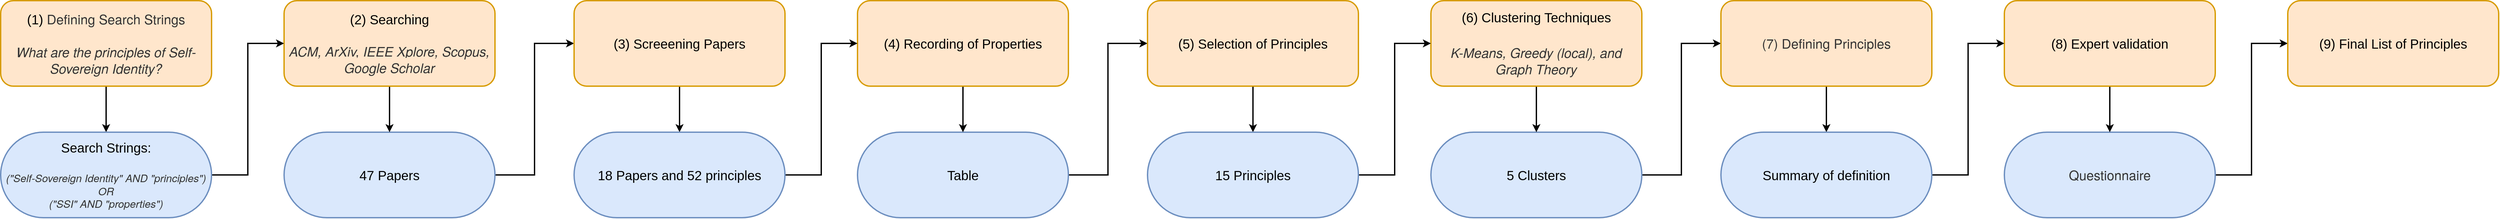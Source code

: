 <mxfile version="26.0.10">
  <diagram name="Page-1" id="4MKXC1HJzjEtTq0z1Fj1">
    <mxGraphModel dx="934" dy="509" grid="1" gridSize="10" guides="1" tooltips="1" connect="1" arrows="1" fold="1" page="1" pageScale="1" pageWidth="850" pageHeight="1100" math="0" shadow="0">
      <root>
        <mxCell id="0" />
        <mxCell id="1" parent="0" />
        <mxCell id="BI0c7nyNpEeYSRL6IFiD-24" style="edgeStyle=orthogonalEdgeStyle;rounded=0;orthogonalLoop=1;jettySize=auto;html=1;strokeWidth=2;" parent="1" source="BI0c7nyNpEeYSRL6IFiD-1" target="BI0c7nyNpEeYSRL6IFiD-7" edge="1">
          <mxGeometry relative="1" as="geometry" />
        </mxCell>
        <mxCell id="BI0c7nyNpEeYSRL6IFiD-1" value="&lt;div&gt;&lt;font style=&quot;font-size: 20px; background-color: light-dark(rgb(255, 230, 204), rgb(255, 255, 255));&quot;&gt;(1) &lt;span style=&quot;--tw-border-spacing-x: 0; --tw-border-spacing-y: 0; --tw-translate-x: 0; --tw-translate-y: 0; --tw-rotate: 0; --tw-skew-x: 0; --tw-skew-y: 0; --tw-scale-x: 1; --tw-scale-y: 1; --tw-pan-x: ; --tw-pan-y: ; --tw-pinch-zoom: ; --tw-scroll-snap-strictness: proximity; --tw-gradient-from-position: ; --tw-gradient-via-position: ; --tw-gradient-to-position: ; --tw-ordinal: ; --tw-slashed-zero: ; --tw-numeric-figure: ; --tw-numeric-spacing: ; --tw-numeric-fraction: ; --tw-ring-inset: ; --tw-ring-offset-width: 0px; --tw-ring-offset-color: light-dark(#fff, #000000); --tw-ring-color: rgb(59 130 246 / .5); --tw-ring-offset-shadow: 0 0 #0000; --tw-ring-shadow: 0 0 #0000; --tw-shadow: 0 0 #0000; --tw-shadow-colored: 0 0 #0000; --tw-blur: ; --tw-brightness: ; --tw-contrast: ; --tw-grayscale: ; --tw-hue-rotate: ; --tw-invert: ; --tw-saturate: ; --tw-sepia: ; --tw-drop-shadow: ; --tw-backdrop-blur: ; --tw-backdrop-brightness: ; --tw-backdrop-contrast: ; --tw-backdrop-grayscale: ; --tw-backdrop-hue-rotate: ; --tw-backdrop-invert: ; --tw-backdrop-opacity: ; --tw-backdrop-saturate: ; --tw-backdrop-sepia: ; color: rgb(51, 51, 51); font-family: &amp;quot;Helvetica Neue&amp;quot;, Helvetica, &amp;quot;Segoe UI&amp;quot;, Arial, freesans, sans-serif; font-variant-ligatures: normal; font-variant-caps: normal; font-weight: 400; letter-spacing: normal; text-align: start; text-indent: 0px; text-transform: none; word-spacing: 0px; -webkit-text-stroke-width: 0px; white-space: normal; text-decoration-thickness: initial; text-decoration-style: initial; text-decoration-color: initial;&quot;&gt;Defining Search Strings&lt;/span&gt;&lt;/font&gt;&lt;/div&gt;&lt;div&gt;&lt;font style=&quot;font-size: 20px; background-color: light-dark(#ffffff, var(--ge-dark-color, #121212));&quot;&gt;&lt;em style=&quot;--tw-border-spacing-x: 0; --tw-border-spacing-y: 0; --tw-translate-x: 0; --tw-translate-y: 0; --tw-rotate: 0; --tw-skew-x: 0; --tw-skew-y: 0; --tw-scale-x: 1; --tw-scale-y: 1; --tw-pan-x: ; --tw-pan-y: ; --tw-pinch-zoom: ; --tw-scroll-snap-strictness: proximity; --tw-gradient-from-position: ; --tw-gradient-via-position: ; --tw-gradient-to-position: ; --tw-ordinal: ; --tw-slashed-zero: ; --tw-numeric-figure: ; --tw-numeric-spacing: ; --tw-numeric-fraction: ; --tw-ring-inset: ; --tw-ring-offset-width: 0px; --tw-ring-offset-color: light-dark(#fff, #000000); --tw-ring-color: rgb(59 130 246 / .5); --tw-ring-offset-shadow: 0 0 #0000; --tw-ring-shadow: 0 0 #0000; --tw-shadow: 0 0 #0000; --tw-shadow-colored: 0 0 #0000; --tw-blur: ; --tw-brightness: ; --tw-contrast: ; --tw-grayscale: ; --tw-hue-rotate: ; --tw-invert: ; --tw-saturate: ; --tw-sepia: ; --tw-drop-shadow: ; --tw-backdrop-blur: ; --tw-backdrop-brightness: ; --tw-backdrop-contrast: ; --tw-backdrop-grayscale: ; --tw-backdrop-hue-rotate: ; --tw-backdrop-invert: ; --tw-backdrop-opacity: ; --tw-backdrop-saturate: ; --tw-backdrop-sepia: ; color: rgb(51, 51, 51); font-family: &amp;quot;Helvetica Neue&amp;quot;, Helvetica, &amp;quot;Segoe UI&amp;quot;, Arial, freesans, sans-serif; font-variant-ligatures: normal; font-variant-caps: normal; font-weight: 400; letter-spacing: normal; text-align: start; text-indent: 0px; text-transform: none; word-spacing: 0px; -webkit-text-stroke-width: 0px; white-space: normal; text-decoration-thickness: initial; text-decoration-style: initial; text-decoration-color: initial;&quot;&gt;&lt;br&gt;&lt;/em&gt;&lt;/font&gt;&lt;/div&gt;&lt;div&gt;&lt;i style=&quot;background-color: light-dark(rgb(255, 230, 204), rgb(255, 255, 255));&quot;&gt;&lt;font style=&quot;font-size: 20px;&quot;&gt;&lt;span style=&quot;--tw-border-spacing-x: 0; --tw-border-spacing-y: 0; --tw-translate-x: 0; --tw-translate-y: 0; --tw-rotate: 0; --tw-skew-x: 0; --tw-skew-y: 0; --tw-scale-x: 1; --tw-scale-y: 1; --tw-pan-x: ; --tw-pan-y: ; --tw-pinch-zoom: ; --tw-scroll-snap-strictness: proximity; --tw-gradient-from-position: ; --tw-gradient-via-position: ; --tw-gradient-to-position: ; --tw-ordinal: ; --tw-slashed-zero: ; --tw-numeric-figure: ; --tw-numeric-spacing: ; --tw-numeric-fraction: ; --tw-ring-inset: ; --tw-ring-offset-width: 0px; --tw-ring-offset-color: light-dark(#fff, #000000); --tw-ring-color: rgb(59 130 246 / .5); --tw-ring-offset-shadow: 0 0 #0000; --tw-ring-shadow: 0 0 #0000; --tw-shadow: 0 0 #0000; --tw-shadow-colored: 0 0 #0000; --tw-blur: ; --tw-brightness: ; --tw-contrast: ; --tw-grayscale: ; --tw-hue-rotate: ; --tw-invert: ; --tw-saturate: ; --tw-sepia: ; --tw-drop-shadow: ; --tw-backdrop-blur: ; --tw-backdrop-brightness: ; --tw-backdrop-contrast: ; --tw-backdrop-grayscale: ; --tw-backdrop-hue-rotate: ; --tw-backdrop-invert: ; --tw-backdrop-opacity: ; --tw-backdrop-saturate: ; --tw-backdrop-sepia: ; color: light-dark(rgb(51, 51, 51), rgb(193, 193, 193)); font-family: &amp;quot;Helvetica Neue&amp;quot;, Helvetica, &amp;quot;Segoe UI&amp;quot;, Arial, freesans, sans-serif; font-variant-ligatures: normal; font-variant-caps: normal; font-weight: 400; letter-spacing: normal; text-align: start; text-indent: 0px; text-transform: none; word-spacing: 0px; -webkit-text-stroke-width: 0px; white-space: normal; text-decoration-thickness: initial; text-decoration-style: initial; text-decoration-color: initial;&quot;&gt;What are the principles of Self-Sovereign Identity?&lt;/span&gt;&lt;/font&gt;&lt;/i&gt;&lt;/div&gt;" style="rounded=1;whiteSpace=wrap;html=1;fillColor=#ffe6cc;strokeWidth=2;strokeColor=#d79b00;" parent="1" vertex="1">
          <mxGeometry x="70" y="520" width="320" height="130" as="geometry" />
        </mxCell>
        <mxCell id="BI0c7nyNpEeYSRL6IFiD-34" style="edgeStyle=orthogonalEdgeStyle;rounded=0;orthogonalLoop=1;jettySize=auto;html=1;entryX=0;entryY=0.5;entryDx=0;entryDy=0;strokeWidth=2;" parent="1" source="BI0c7nyNpEeYSRL6IFiD-4" target="BI0c7nyNpEeYSRL6IFiD-10" edge="1">
          <mxGeometry relative="1" as="geometry" />
        </mxCell>
        <mxCell id="BI0c7nyNpEeYSRL6IFiD-4" value="&lt;div&gt;&lt;font style=&quot;font-size: 20px;&quot;&gt;47 Papers&lt;br&gt;&lt;/font&gt;&lt;/div&gt;" style="rounded=1;whiteSpace=wrap;html=1;fillColor=#dae8fc;arcSize=50;strokeWidth=2;strokeColor=#6c8ebf;" parent="1" vertex="1">
          <mxGeometry x="500" y="720" width="320" height="130" as="geometry" />
        </mxCell>
        <mxCell id="BI0c7nyNpEeYSRL6IFiD-25" style="edgeStyle=orthogonalEdgeStyle;rounded=0;orthogonalLoop=1;jettySize=auto;html=1;entryX=0.5;entryY=0;entryDx=0;entryDy=0;strokeWidth=2;" parent="1" source="BI0c7nyNpEeYSRL6IFiD-6" target="BI0c7nyNpEeYSRL6IFiD-4" edge="1">
          <mxGeometry relative="1" as="geometry" />
        </mxCell>
        <mxCell id="BI0c7nyNpEeYSRL6IFiD-6" value="&lt;div&gt;&lt;font style=&quot;font-size: 20px; background-color: light-dark(rgb(255, 230, 204), rgb(255, 255, 255));&quot;&gt;(2) Searching&lt;/font&gt;&lt;/div&gt;&lt;div&gt;&lt;font style=&quot;font-size: 20px; background-color: light-dark(#ffffff, var(--ge-dark-color, #121212));&quot;&gt;&lt;em&gt;&lt;br&gt;&lt;/em&gt;&lt;/font&gt;&lt;/div&gt;&lt;div&gt;&lt;i&gt;&lt;font style=&quot;font-size: 20px;&quot;&gt;&lt;span style=&quot;color: rgb(51, 51, 51); font-family: &amp;quot;Helvetica Neue&amp;quot;, Helvetica, &amp;quot;Segoe UI&amp;quot;, Arial, freesans, sans-serif; font-variant-ligatures: normal; font-variant-caps: normal; font-weight: 400; letter-spacing: normal; text-align: start; text-indent: 0px; text-transform: none; word-spacing: 0px; -webkit-text-stroke-width: 0px; white-space: normal; text-decoration-thickness: initial; text-decoration-style: initial; text-decoration-color: initial; display: inline !important; float: none; background-color: light-dark(rgb(255, 230, 204), rgb(255, 255, 255));&quot;&gt;ACM, ArXiv, IEEE Xplore, Scopus, &lt;/span&gt;&lt;span style=&quot;color: rgb(51, 51, 51); font-family: &amp;quot;Helvetica Neue&amp;quot;, Helvetica, &amp;quot;Segoe UI&amp;quot;, Arial, freesans, sans-serif; font-variant-ligatures: normal; font-variant-caps: normal; font-weight: 400; letter-spacing: normal; text-align: start; text-indent: 0px; text-transform: none; word-spacing: 0px; -webkit-text-stroke-width: 0px; white-space: normal; text-decoration-thickness: initial; text-decoration-style: initial; text-decoration-color: initial; display: inline !important; float: none; background-color: light-dark(rgb(255, 230, 204), rgb(255, 255, 255));&quot;&gt;&lt;span&gt;Google &lt;/span&gt;Scholar&lt;/span&gt;&lt;/font&gt;&lt;/i&gt;&lt;/div&gt;" style="rounded=1;whiteSpace=wrap;html=1;fillColor=#ffe6cc;strokeWidth=2;strokeColor=#d79b00;" parent="1" vertex="1">
          <mxGeometry x="500" y="520" width="320" height="130" as="geometry" />
        </mxCell>
        <mxCell id="BI0c7nyNpEeYSRL6IFiD-33" style="edgeStyle=orthogonalEdgeStyle;rounded=0;orthogonalLoop=1;jettySize=auto;html=1;entryX=0;entryY=0.5;entryDx=0;entryDy=0;strokeWidth=2;" parent="1" source="BI0c7nyNpEeYSRL6IFiD-7" target="BI0c7nyNpEeYSRL6IFiD-6" edge="1">
          <mxGeometry relative="1" as="geometry" />
        </mxCell>
        <mxCell id="BI0c7nyNpEeYSRL6IFiD-7" value="&lt;div&gt;&lt;font style=&quot;font-size: 20px;&quot;&gt;Search Strings&lt;font&gt;:&lt;/font&gt;&lt;/font&gt;&lt;/div&gt;&lt;div&gt;&lt;font style=&quot;font-size: 20px;&quot;&gt;&lt;font&gt;&lt;br&gt;&lt;/font&gt;&lt;/font&gt;&lt;/div&gt;&lt;div&gt;&lt;em style=&quot;--tw-border-spacing-x: 0; --tw-border-spacing-y: 0; --tw-translate-x: 0; --tw-translate-y: 0; --tw-rotate: 0; --tw-skew-x: 0; --tw-skew-y: 0; --tw-scale-x: 1; --tw-scale-y: 1; --tw-pan-x: ; --tw-pan-y: ; --tw-pinch-zoom: ; --tw-scroll-snap-strictness: proximity; --tw-gradient-from-position: ; --tw-gradient-via-position: ; --tw-gradient-to-position: ; --tw-ordinal: ; --tw-slashed-zero: ; --tw-numeric-figure: ; --tw-numeric-spacing: ; --tw-numeric-fraction: ; --tw-ring-inset: ; --tw-ring-offset-width: 0px; --tw-ring-offset-color: light-dark(#fff, #000000); --tw-ring-color: rgb(59 130 246 / .5); --tw-ring-offset-shadow: 0 0 #0000; --tw-ring-shadow: 0 0 #0000; --tw-shadow: 0 0 #0000; --tw-shadow-colored: 0 0 #0000; --tw-blur: ; --tw-brightness: ; --tw-contrast: ; --tw-grayscale: ; --tw-hue-rotate: ; --tw-invert: ; --tw-saturate: ; --tw-sepia: ; --tw-drop-shadow: ; --tw-backdrop-blur: ; --tw-backdrop-brightness: ; --tw-backdrop-contrast: ; --tw-backdrop-grayscale: ; --tw-backdrop-hue-rotate: ; --tw-backdrop-invert: ; --tw-backdrop-opacity: ; --tw-backdrop-saturate: ; --tw-backdrop-sepia: ; color: rgb(51, 51, 51); font-family: &amp;quot;Helvetica Neue&amp;quot;, Helvetica, &amp;quot;Segoe UI&amp;quot;, Arial, freesans, sans-serif; font-size: 16px; font-variant-ligatures: normal; font-variant-caps: normal; font-weight: 400; letter-spacing: normal; text-align: left; text-indent: 0px; text-transform: none; word-spacing: 0px; -webkit-text-stroke-width: 0px; white-space: normal; text-decoration-thickness: initial; text-decoration-style: initial; text-decoration-color: initial; background-color: light-dark(rgb(218, 232, 252), rgb(255, 255, 255));&quot;&gt;(&quot;Self-Sovereign Identity&quot; AND &quot;principles&quot;)&lt;/em&gt;&lt;/div&gt;&lt;div&gt;&lt;em style=&quot;--tw-border-spacing-x: 0; --tw-border-spacing-y: 0; --tw-translate-x: 0; --tw-translate-y: 0; --tw-rotate: 0; --tw-skew-x: 0; --tw-skew-y: 0; --tw-scale-x: 1; --tw-scale-y: 1; --tw-pan-x: ; --tw-pan-y: ; --tw-pinch-zoom: ; --tw-scroll-snap-strictness: proximity; --tw-gradient-from-position: ; --tw-gradient-via-position: ; --tw-gradient-to-position: ; --tw-ordinal: ; --tw-slashed-zero: ; --tw-numeric-figure: ; --tw-numeric-spacing: ; --tw-numeric-fraction: ; --tw-ring-inset: ; --tw-ring-offset-width: 0px; --tw-ring-offset-color: light-dark(#fff, #000000); --tw-ring-color: rgb(59 130 246 / .5); --tw-ring-offset-shadow: 0 0 #0000; --tw-ring-shadow: 0 0 #0000; --tw-shadow: 0 0 #0000; --tw-shadow-colored: 0 0 #0000; --tw-blur: ; --tw-brightness: ; --tw-contrast: ; --tw-grayscale: ; --tw-hue-rotate: ; --tw-invert: ; --tw-saturate: ; --tw-sepia: ; --tw-drop-shadow: ; --tw-backdrop-blur: ; --tw-backdrop-brightness: ; --tw-backdrop-contrast: ; --tw-backdrop-grayscale: ; --tw-backdrop-hue-rotate: ; --tw-backdrop-invert: ; --tw-backdrop-opacity: ; --tw-backdrop-saturate: ; --tw-backdrop-sepia: ; color: rgb(51, 51, 51); font-family: &amp;quot;Helvetica Neue&amp;quot;, Helvetica, &amp;quot;Segoe UI&amp;quot;, Arial, freesans, sans-serif; font-size: 16px; font-variant-ligatures: normal; font-variant-caps: normal; font-weight: 400; letter-spacing: normal; text-align: left; text-indent: 0px; text-transform: none; word-spacing: 0px; -webkit-text-stroke-width: 0px; white-space: normal; text-decoration-thickness: initial; text-decoration-style: initial; text-decoration-color: initial; background-color: rgb(218, 232, 252);&quot;&gt;OR&lt;/em&gt;&lt;/div&gt;&lt;div&gt;&lt;em style=&quot;--tw-border-spacing-x: 0; --tw-border-spacing-y: 0; --tw-translate-x: 0; --tw-translate-y: 0; --tw-rotate: 0; --tw-skew-x: 0; --tw-skew-y: 0; --tw-scale-x: 1; --tw-scale-y: 1; --tw-pan-x: ; --tw-pan-y: ; --tw-pinch-zoom: ; --tw-scroll-snap-strictness: proximity; --tw-gradient-from-position: ; --tw-gradient-via-position: ; --tw-gradient-to-position: ; --tw-ordinal: ; --tw-slashed-zero: ; --tw-numeric-figure: ; --tw-numeric-spacing: ; --tw-numeric-fraction: ; --tw-ring-inset: ; --tw-ring-offset-width: 0px; --tw-ring-offset-color: light-dark(#fff, #000000); --tw-ring-color: rgb(59 130 246 / .5); --tw-ring-offset-shadow: 0 0 #0000; --tw-ring-shadow: 0 0 #0000; --tw-shadow: 0 0 #0000; --tw-shadow-colored: 0 0 #0000; --tw-blur: ; --tw-brightness: ; --tw-contrast: ; --tw-grayscale: ; --tw-hue-rotate: ; --tw-invert: ; --tw-saturate: ; --tw-sepia: ; --tw-drop-shadow: ; --tw-backdrop-blur: ; --tw-backdrop-brightness: ; --tw-backdrop-contrast: ; --tw-backdrop-grayscale: ; --tw-backdrop-hue-rotate: ; --tw-backdrop-invert: ; --tw-backdrop-opacity: ; --tw-backdrop-saturate: ; --tw-backdrop-sepia: ; color: rgb(51, 51, 51); font-family: &amp;quot;Helvetica Neue&amp;quot;, Helvetica, &amp;quot;Segoe UI&amp;quot;, Arial, freesans, sans-serif; font-size: 16px; font-variant-ligatures: normal; font-variant-caps: normal; font-weight: 400; letter-spacing: normal; text-align: left; text-indent: 0px; text-transform: none; word-spacing: 0px; -webkit-text-stroke-width: 0px; white-space: normal; text-decoration-thickness: initial; text-decoration-style: initial; text-decoration-color: initial; background-color: light-dark(rgb(218, 232, 252), rgb(255, 255, 255));&quot;&gt;(&quot;SSI&quot; AND &quot;properties&quot;)&lt;/em&gt;&lt;/div&gt;" style="rounded=1;whiteSpace=wrap;html=1;fillColor=#dae8fc;arcSize=50;strokeWidth=2;strokeColor=#6c8ebf;" parent="1" vertex="1">
          <mxGeometry x="70" y="720" width="320" height="130" as="geometry" />
        </mxCell>
        <mxCell id="BI0c7nyNpEeYSRL6IFiD-26" style="edgeStyle=orthogonalEdgeStyle;rounded=0;orthogonalLoop=1;jettySize=auto;html=1;entryX=0.5;entryY=0;entryDx=0;entryDy=0;strokeWidth=2;" parent="1" source="BI0c7nyNpEeYSRL6IFiD-10" target="BI0c7nyNpEeYSRL6IFiD-13" edge="1">
          <mxGeometry relative="1" as="geometry" />
        </mxCell>
        <mxCell id="BI0c7nyNpEeYSRL6IFiD-10" value="&lt;div&gt;&lt;font style=&quot;font-size: 20px;&quot;&gt;(3) Screeening Papers&lt;br&gt;&lt;/font&gt;&lt;/div&gt;" style="rounded=1;whiteSpace=wrap;html=1;fillColor=#ffe6cc;strokeWidth=2;strokeColor=#d79b00;" parent="1" vertex="1">
          <mxGeometry x="940" y="520" width="320" height="130" as="geometry" />
        </mxCell>
        <mxCell id="BI0c7nyNpEeYSRL6IFiD-36" style="edgeStyle=orthogonalEdgeStyle;rounded=0;orthogonalLoop=1;jettySize=auto;html=1;entryX=0;entryY=0.5;entryDx=0;entryDy=0;strokeWidth=2;" parent="1" source="BI0c7nyNpEeYSRL6IFiD-11" target="BI0c7nyNpEeYSRL6IFiD-14" edge="1">
          <mxGeometry relative="1" as="geometry" />
        </mxCell>
        <mxCell id="BI0c7nyNpEeYSRL6IFiD-11" value="&lt;div&gt;&lt;font style=&quot;font-size: 20px;&quot;&gt;Table&lt;font&gt;&lt;br&gt;&lt;/font&gt;&lt;/font&gt;&lt;/div&gt;" style="rounded=1;whiteSpace=wrap;html=1;fillColor=#dae8fc;arcSize=50;strokeWidth=2;strokeColor=#6c8ebf;" parent="1" vertex="1">
          <mxGeometry x="1370" y="720" width="320" height="130" as="geometry" />
        </mxCell>
        <mxCell id="BI0c7nyNpEeYSRL6IFiD-27" style="edgeStyle=orthogonalEdgeStyle;rounded=0;orthogonalLoop=1;jettySize=auto;html=1;entryX=0.5;entryY=0;entryDx=0;entryDy=0;strokeWidth=2;" parent="1" source="BI0c7nyNpEeYSRL6IFiD-12" target="BI0c7nyNpEeYSRL6IFiD-11" edge="1">
          <mxGeometry relative="1" as="geometry" />
        </mxCell>
        <mxCell id="BI0c7nyNpEeYSRL6IFiD-12" value="&lt;div&gt;&lt;font style=&quot;font-size: 20px;&quot;&gt;(4) Recording of Properties&lt;br&gt;&lt;/font&gt;&lt;/div&gt;" style="rounded=1;whiteSpace=wrap;html=1;fillColor=#ffe6cc;strokeWidth=2;strokeColor=#d79b00;" parent="1" vertex="1">
          <mxGeometry x="1370" y="520" width="320" height="130" as="geometry" />
        </mxCell>
        <mxCell id="BI0c7nyNpEeYSRL6IFiD-35" style="edgeStyle=orthogonalEdgeStyle;rounded=0;orthogonalLoop=1;jettySize=auto;html=1;entryX=0;entryY=0.5;entryDx=0;entryDy=0;strokeWidth=2;" parent="1" source="BI0c7nyNpEeYSRL6IFiD-13" target="BI0c7nyNpEeYSRL6IFiD-12" edge="1">
          <mxGeometry relative="1" as="geometry" />
        </mxCell>
        <mxCell id="BI0c7nyNpEeYSRL6IFiD-13" value="&lt;font style=&quot;font-size: 20px;&quot;&gt;18 Papers and 52 principles&lt;br&gt;&lt;/font&gt;" style="rounded=1;whiteSpace=wrap;html=1;fillColor=#dae8fc;arcSize=50;strokeWidth=2;strokeColor=#6c8ebf;" parent="1" vertex="1">
          <mxGeometry x="940" y="720" width="320" height="130" as="geometry" />
        </mxCell>
        <mxCell id="BI0c7nyNpEeYSRL6IFiD-28" style="edgeStyle=orthogonalEdgeStyle;rounded=0;orthogonalLoop=1;jettySize=auto;html=1;entryX=0.5;entryY=0;entryDx=0;entryDy=0;strokeWidth=2;" parent="1" source="BI0c7nyNpEeYSRL6IFiD-14" target="BI0c7nyNpEeYSRL6IFiD-17" edge="1">
          <mxGeometry relative="1" as="geometry" />
        </mxCell>
        <mxCell id="BI0c7nyNpEeYSRL6IFiD-14" value="&lt;font style=&quot;font-size: 20px;&quot;&gt;(5) Selection of Principles&lt;/font&gt;" style="rounded=1;whiteSpace=wrap;html=1;fillColor=#ffe6cc;strokeWidth=2;strokeColor=#d79b00;" parent="1" vertex="1">
          <mxGeometry x="1810" y="520" width="320" height="130" as="geometry" />
        </mxCell>
        <mxCell id="BI0c7nyNpEeYSRL6IFiD-38" style="edgeStyle=orthogonalEdgeStyle;rounded=0;orthogonalLoop=1;jettySize=auto;html=1;entryX=0;entryY=0.5;entryDx=0;entryDy=0;strokeWidth=2;" parent="1" source="BI0c7nyNpEeYSRL6IFiD-15" target="BI0c7nyNpEeYSRL6IFiD-18" edge="1">
          <mxGeometry relative="1" as="geometry" />
        </mxCell>
        <mxCell id="BI0c7nyNpEeYSRL6IFiD-15" value="&lt;font style=&quot;font-size: 20px;&quot;&gt;5 Clusters&lt;/font&gt;" style="rounded=1;whiteSpace=wrap;html=1;fillColor=#dae8fc;arcSize=50;strokeWidth=2;strokeColor=#6c8ebf;" parent="1" vertex="1">
          <mxGeometry x="2240" y="720" width="320" height="130" as="geometry" />
        </mxCell>
        <mxCell id="BI0c7nyNpEeYSRL6IFiD-29" style="edgeStyle=orthogonalEdgeStyle;rounded=0;orthogonalLoop=1;jettySize=auto;html=1;entryX=0.5;entryY=0;entryDx=0;entryDy=0;strokeWidth=2;" parent="1" source="BI0c7nyNpEeYSRL6IFiD-16" target="BI0c7nyNpEeYSRL6IFiD-15" edge="1">
          <mxGeometry relative="1" as="geometry" />
        </mxCell>
        <mxCell id="BI0c7nyNpEeYSRL6IFiD-16" value="&lt;div&gt;&lt;font style=&quot;font-size: 20px;&quot;&gt;(6) Clustering Techniques&lt;br&gt;&lt;/font&gt;&lt;/div&gt;&lt;div&gt;&lt;br&gt;&lt;/div&gt;&lt;div&gt;&lt;br&gt;&lt;/div&gt;&lt;div&gt;&lt;font style=&quot;font-size: 20px; background-color: light-dark(rgb(255, 230, 204), rgb(255, 255, 255));&quot;&gt;&lt;i&gt;&lt;span style=&quot;color: rgb(51, 51, 51); font-family: &amp;quot;Helvetica Neue&amp;quot;, Helvetica, &amp;quot;Segoe UI&amp;quot;, Arial, freesans, sans-serif; font-variant-ligatures: normal; font-variant-caps: normal; font-weight: 400; letter-spacing: normal; text-align: start; text-indent: 0px; text-transform: none; word-spacing: 0px; -webkit-text-stroke-width: 0px; white-space: normal; text-decoration-thickness: initial; text-decoration-style: initial; text-decoration-color: initial; display: inline !important; float: none;&quot;&gt;K-Means, Greedy (local), and Graph Theory&lt;/span&gt;&lt;/i&gt;&lt;/font&gt;&lt;/div&gt;" style="rounded=1;whiteSpace=wrap;html=1;fillColor=#ffe6cc;strokeWidth=2;strokeColor=#d79b00;" parent="1" vertex="1">
          <mxGeometry x="2240" y="520" width="320" height="130" as="geometry" />
        </mxCell>
        <mxCell id="BI0c7nyNpEeYSRL6IFiD-37" style="edgeStyle=orthogonalEdgeStyle;rounded=0;orthogonalLoop=1;jettySize=auto;html=1;entryX=0;entryY=0.5;entryDx=0;entryDy=0;strokeWidth=2;" parent="1" source="BI0c7nyNpEeYSRL6IFiD-17" target="BI0c7nyNpEeYSRL6IFiD-16" edge="1">
          <mxGeometry relative="1" as="geometry" />
        </mxCell>
        <mxCell id="BI0c7nyNpEeYSRL6IFiD-17" value="&lt;font style=&quot;font-size: 20px;&quot;&gt;15 Principles&lt;/font&gt;" style="rounded=1;whiteSpace=wrap;html=1;fillColor=#dae8fc;arcSize=50;strokeWidth=2;strokeColor=#6c8ebf;" parent="1" vertex="1">
          <mxGeometry x="1810" y="720" width="320" height="130" as="geometry" />
        </mxCell>
        <mxCell id="BI0c7nyNpEeYSRL6IFiD-30" style="edgeStyle=orthogonalEdgeStyle;rounded=0;orthogonalLoop=1;jettySize=auto;html=1;entryX=0.5;entryY=0;entryDx=0;entryDy=0;strokeWidth=2;" parent="1" source="BI0c7nyNpEeYSRL6IFiD-18" target="BI0c7nyNpEeYSRL6IFiD-21" edge="1">
          <mxGeometry relative="1" as="geometry" />
        </mxCell>
        <mxCell id="BI0c7nyNpEeYSRL6IFiD-18" value="&lt;div&gt;&lt;font style=&quot;font-size: 20px; background-color: light-dark(rgb(255, 230, 204), rgb(255, 255, 255));&quot;&gt;&lt;span style=&quot;--tw-border-spacing-x: 0; --tw-border-spacing-y: 0; --tw-translate-x: 0; --tw-translate-y: 0; --tw-rotate: 0; --tw-skew-x: 0; --tw-skew-y: 0; --tw-scale-x: 1; --tw-scale-y: 1; --tw-pan-x: ; --tw-pan-y: ; --tw-pinch-zoom: ; --tw-scroll-snap-strictness: proximity; --tw-gradient-from-position: ; --tw-gradient-via-position: ; --tw-gradient-to-position: ; --tw-ordinal: ; --tw-slashed-zero: ; --tw-numeric-figure: ; --tw-numeric-spacing: ; --tw-numeric-fraction: ; --tw-ring-inset: ; --tw-ring-offset-width: 0px; --tw-ring-offset-color: light-dark(#fff, #000000); --tw-ring-color: rgb(59 130 246 / .5); --tw-ring-offset-shadow: 0 0 #0000; --tw-ring-shadow: 0 0 #0000; --tw-shadow: 0 0 #0000; --tw-shadow-colored: 0 0 #0000; --tw-blur: ; --tw-brightness: ; --tw-contrast: ; --tw-grayscale: ; --tw-hue-rotate: ; --tw-invert: ; --tw-saturate: ; --tw-sepia: ; --tw-drop-shadow: ; --tw-backdrop-blur: ; --tw-backdrop-brightness: ; --tw-backdrop-contrast: ; --tw-backdrop-grayscale: ; --tw-backdrop-hue-rotate: ; --tw-backdrop-invert: ; --tw-backdrop-opacity: ; --tw-backdrop-saturate: ; --tw-backdrop-sepia: ; color: rgb(51, 51, 51); font-family: &amp;quot;Helvetica Neue&amp;quot;, Helvetica, &amp;quot;Segoe UI&amp;quot;, Arial, freesans, sans-serif; font-variant-ligatures: normal; font-variant-caps: normal; font-weight: 400; letter-spacing: normal; text-align: start; text-indent: 0px; text-transform: none; word-spacing: 0px; -webkit-text-stroke-width: 0px; white-space: normal; text-decoration-thickness: initial; text-decoration-style: initial; text-decoration-color: initial;&quot;&gt;(7) Defining Principles&lt;/span&gt;&lt;/font&gt;&lt;/div&gt;" style="rounded=1;whiteSpace=wrap;html=1;fillColor=#ffe6cc;strokeWidth=2;strokeColor=#d79b00;" parent="1" vertex="1">
          <mxGeometry x="2680" y="520" width="320" height="130" as="geometry" />
        </mxCell>
        <mxCell id="BI0c7nyNpEeYSRL6IFiD-40" style="edgeStyle=orthogonalEdgeStyle;rounded=0;orthogonalLoop=1;jettySize=auto;html=1;entryX=0;entryY=0.5;entryDx=0;entryDy=0;strokeWidth=2;" parent="1" source="BI0c7nyNpEeYSRL6IFiD-19" target="BI0c7nyNpEeYSRL6IFiD-22" edge="1">
          <mxGeometry relative="1" as="geometry" />
        </mxCell>
        <mxCell id="BI0c7nyNpEeYSRL6IFiD-19" value="&lt;div&gt;&lt;font style=&quot;font-size: 20px; background-color: light-dark(rgb(218, 232, 252), rgb(255, 255, 255));&quot;&gt;&lt;span style=&quot;color: rgb(51, 51, 51); font-family: &amp;quot;Helvetica Neue&amp;quot;, Helvetica, &amp;quot;Segoe UI&amp;quot;, Arial, freesans, sans-serif; font-style: normal; font-variant-ligatures: normal; font-variant-caps: normal; font-weight: 400; letter-spacing: normal; text-align: start; text-indent: 0px; text-transform: none; word-spacing: 0px; -webkit-text-stroke-width: 0px; white-space: normal; text-decoration-thickness: initial; text-decoration-style: initial; text-decoration-color: initial; display: inline !important; float: none;&quot;&gt;Questionnaire&lt;/span&gt;&lt;/font&gt;&lt;span style=&quot;color: rgb(51, 51, 51); font-family: &amp;quot;Helvetica Neue&amp;quot;, Helvetica, &amp;quot;Segoe UI&amp;quot;, Arial, freesans, sans-serif; font-size: 16px; font-style: normal; font-variant-ligatures: normal; font-variant-caps: normal; font-weight: 400; letter-spacing: normal; text-align: start; text-indent: 0px; text-transform: none; word-spacing: 0px; -webkit-text-stroke-width: 0px; white-space: normal; text-decoration-thickness: initial; text-decoration-style: initial; text-decoration-color: initial; display: inline !important; float: none; background-color: light-dark(rgb(218, 232, 252), rgb(255, 255, 255));&quot;&gt;&lt;span&gt; &lt;/span&gt;&lt;/span&gt;&lt;/div&gt;" style="rounded=1;whiteSpace=wrap;html=1;fillColor=#dae8fc;arcSize=50;strokeWidth=2;strokeColor=#6c8ebf;" parent="1" vertex="1">
          <mxGeometry x="3110" y="720" width="320" height="130" as="geometry" />
        </mxCell>
        <mxCell id="BI0c7nyNpEeYSRL6IFiD-32" style="edgeStyle=orthogonalEdgeStyle;rounded=0;orthogonalLoop=1;jettySize=auto;html=1;entryX=0.5;entryY=0;entryDx=0;entryDy=0;strokeWidth=2;" parent="1" source="BI0c7nyNpEeYSRL6IFiD-20" target="BI0c7nyNpEeYSRL6IFiD-19" edge="1">
          <mxGeometry relative="1" as="geometry" />
        </mxCell>
        <mxCell id="BI0c7nyNpEeYSRL6IFiD-20" value="&lt;div&gt;&lt;font style=&quot;font-size: 20px;&quot;&gt;(8) Expert validation&lt;br&gt;&lt;/font&gt;&lt;/div&gt;" style="rounded=1;whiteSpace=wrap;html=1;fillColor=#ffe6cc;strokeWidth=2;strokeColor=#d79b00;" parent="1" vertex="1">
          <mxGeometry x="3110" y="520" width="320" height="130" as="geometry" />
        </mxCell>
        <mxCell id="BI0c7nyNpEeYSRL6IFiD-39" style="edgeStyle=orthogonalEdgeStyle;rounded=0;orthogonalLoop=1;jettySize=auto;html=1;entryX=0;entryY=0.5;entryDx=0;entryDy=0;strokeWidth=2;" parent="1" source="BI0c7nyNpEeYSRL6IFiD-21" target="BI0c7nyNpEeYSRL6IFiD-20" edge="1">
          <mxGeometry relative="1" as="geometry" />
        </mxCell>
        <mxCell id="BI0c7nyNpEeYSRL6IFiD-21" value="&lt;font style=&quot;font-size: 20px;&quot;&gt;Summary of definition&lt;br&gt;&lt;/font&gt;" style="rounded=1;whiteSpace=wrap;html=1;fillColor=#dae8fc;arcSize=50;strokeWidth=2;strokeColor=#6c8ebf;" parent="1" vertex="1">
          <mxGeometry x="2680" y="720" width="320" height="130" as="geometry" />
        </mxCell>
        <mxCell id="BI0c7nyNpEeYSRL6IFiD-22" value="&lt;div&gt;&lt;font style=&quot;font-size: 20px;&quot;&gt;(9) Final List of Principles&lt;br&gt;&lt;/font&gt;&lt;/div&gt;" style="rounded=1;whiteSpace=wrap;html=1;fillColor=#ffe6cc;strokeWidth=2;strokeColor=#d79b00;" parent="1" vertex="1">
          <mxGeometry x="3540" y="520" width="320" height="130" as="geometry" />
        </mxCell>
      </root>
    </mxGraphModel>
  </diagram>
</mxfile>

